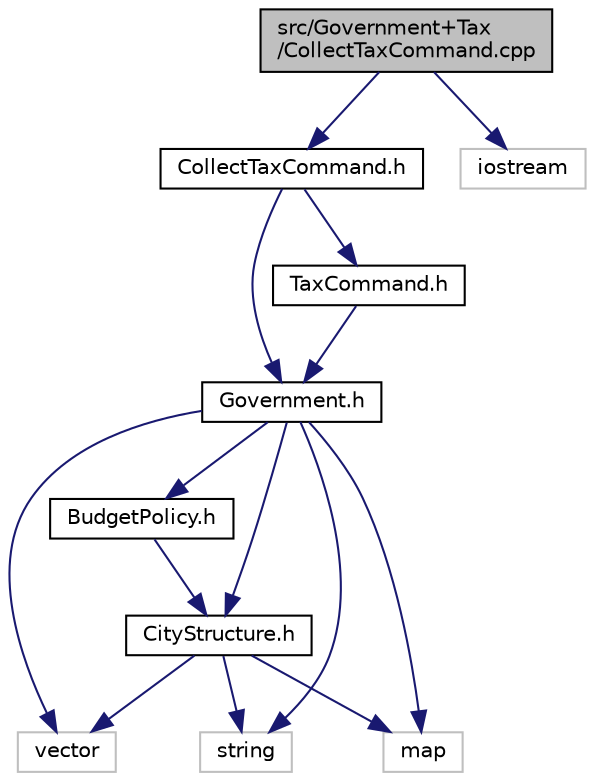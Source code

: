 digraph "src/Government+Tax/CollectTaxCommand.cpp"
{
 // LATEX_PDF_SIZE
  edge [fontname="Helvetica",fontsize="10",labelfontname="Helvetica",labelfontsize="10"];
  node [fontname="Helvetica",fontsize="10",shape=record];
  Node1 [label="src/Government+Tax\l/CollectTaxCommand.cpp",height=0.2,width=0.4,color="black", fillcolor="grey75", style="filled", fontcolor="black",tooltip=" "];
  Node1 -> Node2 [color="midnightblue",fontsize="10",style="solid",fontname="Helvetica"];
  Node2 [label="CollectTaxCommand.h",height=0.2,width=0.4,color="black", fillcolor="white", style="filled",URL="$CollectTaxCommand_8h.html",tooltip="Header file for the CollectTaxCommand class, which encapsulates the tax collection command."];
  Node2 -> Node3 [color="midnightblue",fontsize="10",style="solid",fontname="Helvetica"];
  Node3 [label="TaxCommand.h",height=0.2,width=0.4,color="black", fillcolor="white", style="filled",URL="$TaxCommand_8h.html",tooltip=" "];
  Node3 -> Node4 [color="midnightblue",fontsize="10",style="solid",fontname="Helvetica"];
  Node4 [label="Government.h",height=0.2,width=0.4,color="black", fillcolor="white", style="filled",URL="$Government_8h.html",tooltip="Header file for the Government class, which manages tax collection and budget allocation for cities."];
  Node4 -> Node5 [color="midnightblue",fontsize="10",style="solid",fontname="Helvetica"];
  Node5 [label="CityStructure.h",height=0.2,width=0.4,color="black", fillcolor="white", style="filled",URL="$CityStructure_8h.html",tooltip="Header file for the CityStructure class, representing a city with blocks and departments for budget a..."];
  Node5 -> Node6 [color="midnightblue",fontsize="10",style="solid",fontname="Helvetica"];
  Node6 [label="vector",height=0.2,width=0.4,color="grey75", fillcolor="white", style="filled",tooltip=" "];
  Node5 -> Node7 [color="midnightblue",fontsize="10",style="solid",fontname="Helvetica"];
  Node7 [label="string",height=0.2,width=0.4,color="grey75", fillcolor="white", style="filled",tooltip=" "];
  Node5 -> Node8 [color="midnightblue",fontsize="10",style="solid",fontname="Helvetica"];
  Node8 [label="map",height=0.2,width=0.4,color="grey75", fillcolor="white", style="filled",tooltip=" "];
  Node4 -> Node9 [color="midnightblue",fontsize="10",style="solid",fontname="Helvetica"];
  Node9 [label="BudgetPolicy.h",height=0.2,width=0.4,color="black", fillcolor="white", style="filled",URL="$BudgetPolicy_8h.html",tooltip="Header file for the BudgetPolicy class, defining the base interface for city budget policies."];
  Node9 -> Node5 [color="midnightblue",fontsize="10",style="solid",fontname="Helvetica"];
  Node4 -> Node7 [color="midnightblue",fontsize="10",style="solid",fontname="Helvetica"];
  Node4 -> Node8 [color="midnightblue",fontsize="10",style="solid",fontname="Helvetica"];
  Node4 -> Node6 [color="midnightblue",fontsize="10",style="solid",fontname="Helvetica"];
  Node2 -> Node4 [color="midnightblue",fontsize="10",style="solid",fontname="Helvetica"];
  Node1 -> Node10 [color="midnightblue",fontsize="10",style="solid",fontname="Helvetica"];
  Node10 [label="iostream",height=0.2,width=0.4,color="grey75", fillcolor="white", style="filled",tooltip=" "];
}

